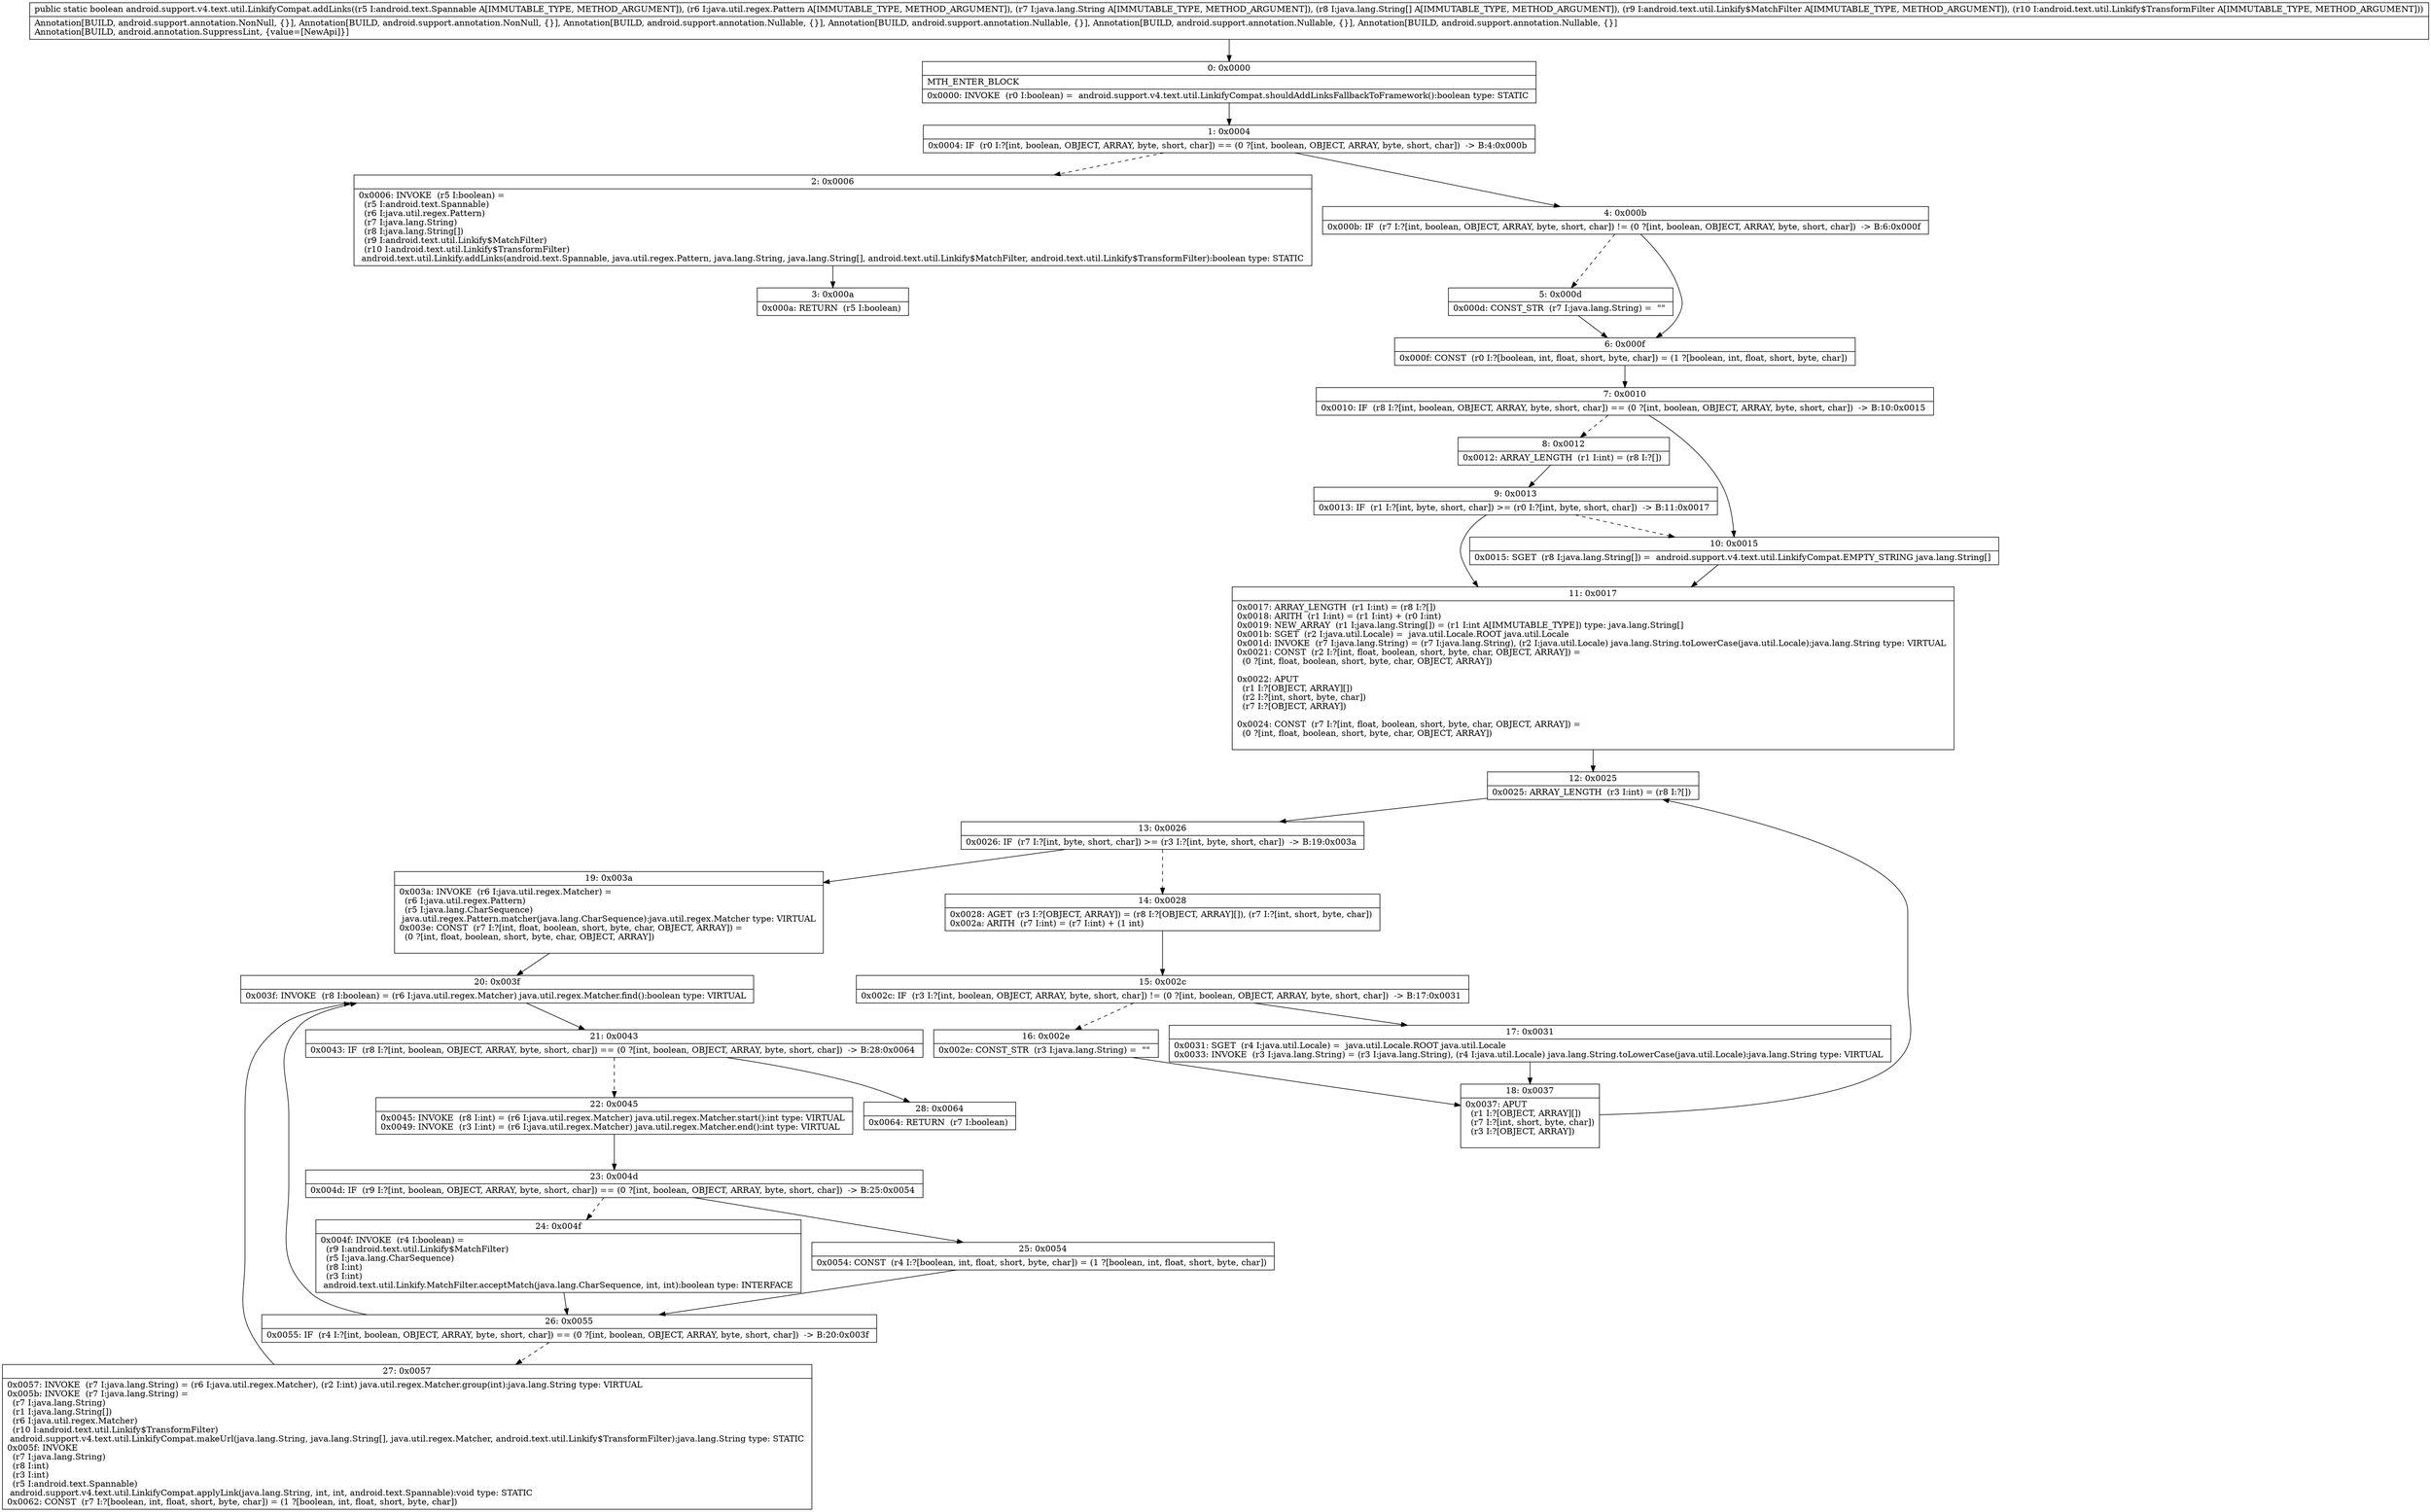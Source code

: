 digraph "CFG forandroid.support.v4.text.util.LinkifyCompat.addLinks(Landroid\/text\/Spannable;Ljava\/util\/regex\/Pattern;Ljava\/lang\/String;[Ljava\/lang\/String;Landroid\/text\/util\/Linkify$MatchFilter;Landroid\/text\/util\/Linkify$TransformFilter;)Z" {
Node_0 [shape=record,label="{0\:\ 0x0000|MTH_ENTER_BLOCK\l|0x0000: INVOKE  (r0 I:boolean) =  android.support.v4.text.util.LinkifyCompat.shouldAddLinksFallbackToFramework():boolean type: STATIC \l}"];
Node_1 [shape=record,label="{1\:\ 0x0004|0x0004: IF  (r0 I:?[int, boolean, OBJECT, ARRAY, byte, short, char]) == (0 ?[int, boolean, OBJECT, ARRAY, byte, short, char])  \-\> B:4:0x000b \l}"];
Node_2 [shape=record,label="{2\:\ 0x0006|0x0006: INVOKE  (r5 I:boolean) = \l  (r5 I:android.text.Spannable)\l  (r6 I:java.util.regex.Pattern)\l  (r7 I:java.lang.String)\l  (r8 I:java.lang.String[])\l  (r9 I:android.text.util.Linkify$MatchFilter)\l  (r10 I:android.text.util.Linkify$TransformFilter)\l android.text.util.Linkify.addLinks(android.text.Spannable, java.util.regex.Pattern, java.lang.String, java.lang.String[], android.text.util.Linkify$MatchFilter, android.text.util.Linkify$TransformFilter):boolean type: STATIC \l}"];
Node_3 [shape=record,label="{3\:\ 0x000a|0x000a: RETURN  (r5 I:boolean) \l}"];
Node_4 [shape=record,label="{4\:\ 0x000b|0x000b: IF  (r7 I:?[int, boolean, OBJECT, ARRAY, byte, short, char]) != (0 ?[int, boolean, OBJECT, ARRAY, byte, short, char])  \-\> B:6:0x000f \l}"];
Node_5 [shape=record,label="{5\:\ 0x000d|0x000d: CONST_STR  (r7 I:java.lang.String) =  \"\" \l}"];
Node_6 [shape=record,label="{6\:\ 0x000f|0x000f: CONST  (r0 I:?[boolean, int, float, short, byte, char]) = (1 ?[boolean, int, float, short, byte, char]) \l}"];
Node_7 [shape=record,label="{7\:\ 0x0010|0x0010: IF  (r8 I:?[int, boolean, OBJECT, ARRAY, byte, short, char]) == (0 ?[int, boolean, OBJECT, ARRAY, byte, short, char])  \-\> B:10:0x0015 \l}"];
Node_8 [shape=record,label="{8\:\ 0x0012|0x0012: ARRAY_LENGTH  (r1 I:int) = (r8 I:?[]) \l}"];
Node_9 [shape=record,label="{9\:\ 0x0013|0x0013: IF  (r1 I:?[int, byte, short, char]) \>= (r0 I:?[int, byte, short, char])  \-\> B:11:0x0017 \l}"];
Node_10 [shape=record,label="{10\:\ 0x0015|0x0015: SGET  (r8 I:java.lang.String[]) =  android.support.v4.text.util.LinkifyCompat.EMPTY_STRING java.lang.String[] \l}"];
Node_11 [shape=record,label="{11\:\ 0x0017|0x0017: ARRAY_LENGTH  (r1 I:int) = (r8 I:?[]) \l0x0018: ARITH  (r1 I:int) = (r1 I:int) + (r0 I:int) \l0x0019: NEW_ARRAY  (r1 I:java.lang.String[]) = (r1 I:int A[IMMUTABLE_TYPE]) type: java.lang.String[] \l0x001b: SGET  (r2 I:java.util.Locale) =  java.util.Locale.ROOT java.util.Locale \l0x001d: INVOKE  (r7 I:java.lang.String) = (r7 I:java.lang.String), (r2 I:java.util.Locale) java.lang.String.toLowerCase(java.util.Locale):java.lang.String type: VIRTUAL \l0x0021: CONST  (r2 I:?[int, float, boolean, short, byte, char, OBJECT, ARRAY]) = \l  (0 ?[int, float, boolean, short, byte, char, OBJECT, ARRAY])\l \l0x0022: APUT  \l  (r1 I:?[OBJECT, ARRAY][])\l  (r2 I:?[int, short, byte, char])\l  (r7 I:?[OBJECT, ARRAY])\l \l0x0024: CONST  (r7 I:?[int, float, boolean, short, byte, char, OBJECT, ARRAY]) = \l  (0 ?[int, float, boolean, short, byte, char, OBJECT, ARRAY])\l \l}"];
Node_12 [shape=record,label="{12\:\ 0x0025|0x0025: ARRAY_LENGTH  (r3 I:int) = (r8 I:?[]) \l}"];
Node_13 [shape=record,label="{13\:\ 0x0026|0x0026: IF  (r7 I:?[int, byte, short, char]) \>= (r3 I:?[int, byte, short, char])  \-\> B:19:0x003a \l}"];
Node_14 [shape=record,label="{14\:\ 0x0028|0x0028: AGET  (r3 I:?[OBJECT, ARRAY]) = (r8 I:?[OBJECT, ARRAY][]), (r7 I:?[int, short, byte, char]) \l0x002a: ARITH  (r7 I:int) = (r7 I:int) + (1 int) \l}"];
Node_15 [shape=record,label="{15\:\ 0x002c|0x002c: IF  (r3 I:?[int, boolean, OBJECT, ARRAY, byte, short, char]) != (0 ?[int, boolean, OBJECT, ARRAY, byte, short, char])  \-\> B:17:0x0031 \l}"];
Node_16 [shape=record,label="{16\:\ 0x002e|0x002e: CONST_STR  (r3 I:java.lang.String) =  \"\" \l}"];
Node_17 [shape=record,label="{17\:\ 0x0031|0x0031: SGET  (r4 I:java.util.Locale) =  java.util.Locale.ROOT java.util.Locale \l0x0033: INVOKE  (r3 I:java.lang.String) = (r3 I:java.lang.String), (r4 I:java.util.Locale) java.lang.String.toLowerCase(java.util.Locale):java.lang.String type: VIRTUAL \l}"];
Node_18 [shape=record,label="{18\:\ 0x0037|0x0037: APUT  \l  (r1 I:?[OBJECT, ARRAY][])\l  (r7 I:?[int, short, byte, char])\l  (r3 I:?[OBJECT, ARRAY])\l \l}"];
Node_19 [shape=record,label="{19\:\ 0x003a|0x003a: INVOKE  (r6 I:java.util.regex.Matcher) = \l  (r6 I:java.util.regex.Pattern)\l  (r5 I:java.lang.CharSequence)\l java.util.regex.Pattern.matcher(java.lang.CharSequence):java.util.regex.Matcher type: VIRTUAL \l0x003e: CONST  (r7 I:?[int, float, boolean, short, byte, char, OBJECT, ARRAY]) = \l  (0 ?[int, float, boolean, short, byte, char, OBJECT, ARRAY])\l \l}"];
Node_20 [shape=record,label="{20\:\ 0x003f|0x003f: INVOKE  (r8 I:boolean) = (r6 I:java.util.regex.Matcher) java.util.regex.Matcher.find():boolean type: VIRTUAL \l}"];
Node_21 [shape=record,label="{21\:\ 0x0043|0x0043: IF  (r8 I:?[int, boolean, OBJECT, ARRAY, byte, short, char]) == (0 ?[int, boolean, OBJECT, ARRAY, byte, short, char])  \-\> B:28:0x0064 \l}"];
Node_22 [shape=record,label="{22\:\ 0x0045|0x0045: INVOKE  (r8 I:int) = (r6 I:java.util.regex.Matcher) java.util.regex.Matcher.start():int type: VIRTUAL \l0x0049: INVOKE  (r3 I:int) = (r6 I:java.util.regex.Matcher) java.util.regex.Matcher.end():int type: VIRTUAL \l}"];
Node_23 [shape=record,label="{23\:\ 0x004d|0x004d: IF  (r9 I:?[int, boolean, OBJECT, ARRAY, byte, short, char]) == (0 ?[int, boolean, OBJECT, ARRAY, byte, short, char])  \-\> B:25:0x0054 \l}"];
Node_24 [shape=record,label="{24\:\ 0x004f|0x004f: INVOKE  (r4 I:boolean) = \l  (r9 I:android.text.util.Linkify$MatchFilter)\l  (r5 I:java.lang.CharSequence)\l  (r8 I:int)\l  (r3 I:int)\l android.text.util.Linkify.MatchFilter.acceptMatch(java.lang.CharSequence, int, int):boolean type: INTERFACE \l}"];
Node_25 [shape=record,label="{25\:\ 0x0054|0x0054: CONST  (r4 I:?[boolean, int, float, short, byte, char]) = (1 ?[boolean, int, float, short, byte, char]) \l}"];
Node_26 [shape=record,label="{26\:\ 0x0055|0x0055: IF  (r4 I:?[int, boolean, OBJECT, ARRAY, byte, short, char]) == (0 ?[int, boolean, OBJECT, ARRAY, byte, short, char])  \-\> B:20:0x003f \l}"];
Node_27 [shape=record,label="{27\:\ 0x0057|0x0057: INVOKE  (r7 I:java.lang.String) = (r6 I:java.util.regex.Matcher), (r2 I:int) java.util.regex.Matcher.group(int):java.lang.String type: VIRTUAL \l0x005b: INVOKE  (r7 I:java.lang.String) = \l  (r7 I:java.lang.String)\l  (r1 I:java.lang.String[])\l  (r6 I:java.util.regex.Matcher)\l  (r10 I:android.text.util.Linkify$TransformFilter)\l android.support.v4.text.util.LinkifyCompat.makeUrl(java.lang.String, java.lang.String[], java.util.regex.Matcher, android.text.util.Linkify$TransformFilter):java.lang.String type: STATIC \l0x005f: INVOKE  \l  (r7 I:java.lang.String)\l  (r8 I:int)\l  (r3 I:int)\l  (r5 I:android.text.Spannable)\l android.support.v4.text.util.LinkifyCompat.applyLink(java.lang.String, int, int, android.text.Spannable):void type: STATIC \l0x0062: CONST  (r7 I:?[boolean, int, float, short, byte, char]) = (1 ?[boolean, int, float, short, byte, char]) \l}"];
Node_28 [shape=record,label="{28\:\ 0x0064|0x0064: RETURN  (r7 I:boolean) \l}"];
MethodNode[shape=record,label="{public static boolean android.support.v4.text.util.LinkifyCompat.addLinks((r5 I:android.text.Spannable A[IMMUTABLE_TYPE, METHOD_ARGUMENT]), (r6 I:java.util.regex.Pattern A[IMMUTABLE_TYPE, METHOD_ARGUMENT]), (r7 I:java.lang.String A[IMMUTABLE_TYPE, METHOD_ARGUMENT]), (r8 I:java.lang.String[] A[IMMUTABLE_TYPE, METHOD_ARGUMENT]), (r9 I:android.text.util.Linkify$MatchFilter A[IMMUTABLE_TYPE, METHOD_ARGUMENT]), (r10 I:android.text.util.Linkify$TransformFilter A[IMMUTABLE_TYPE, METHOD_ARGUMENT]))  | Annotation[BUILD, android.support.annotation.NonNull, \{\}], Annotation[BUILD, android.support.annotation.NonNull, \{\}], Annotation[BUILD, android.support.annotation.Nullable, \{\}], Annotation[BUILD, android.support.annotation.Nullable, \{\}], Annotation[BUILD, android.support.annotation.Nullable, \{\}], Annotation[BUILD, android.support.annotation.Nullable, \{\}]\lAnnotation[BUILD, android.annotation.SuppressLint, \{value=[NewApi]\}]\l}"];
MethodNode -> Node_0;
Node_0 -> Node_1;
Node_1 -> Node_2[style=dashed];
Node_1 -> Node_4;
Node_2 -> Node_3;
Node_4 -> Node_5[style=dashed];
Node_4 -> Node_6;
Node_5 -> Node_6;
Node_6 -> Node_7;
Node_7 -> Node_8[style=dashed];
Node_7 -> Node_10;
Node_8 -> Node_9;
Node_9 -> Node_10[style=dashed];
Node_9 -> Node_11;
Node_10 -> Node_11;
Node_11 -> Node_12;
Node_12 -> Node_13;
Node_13 -> Node_14[style=dashed];
Node_13 -> Node_19;
Node_14 -> Node_15;
Node_15 -> Node_16[style=dashed];
Node_15 -> Node_17;
Node_16 -> Node_18;
Node_17 -> Node_18;
Node_18 -> Node_12;
Node_19 -> Node_20;
Node_20 -> Node_21;
Node_21 -> Node_22[style=dashed];
Node_21 -> Node_28;
Node_22 -> Node_23;
Node_23 -> Node_24[style=dashed];
Node_23 -> Node_25;
Node_24 -> Node_26;
Node_25 -> Node_26;
Node_26 -> Node_20;
Node_26 -> Node_27[style=dashed];
Node_27 -> Node_20;
}

